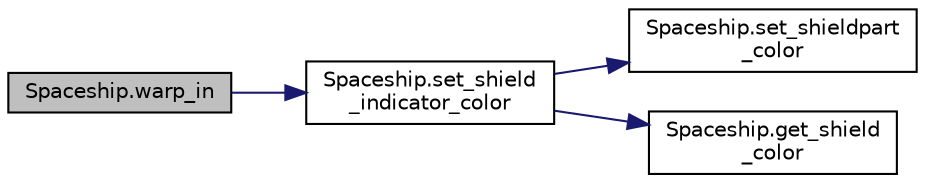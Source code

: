 digraph "Spaceship.warp_in"
{
  edge [fontname="Helvetica",fontsize="10",labelfontname="Helvetica",labelfontsize="10"];
  node [fontname="Helvetica",fontsize="10",shape=record];
  rankdir="LR";
  Node151 [label="Spaceship.warp_in",height=0.2,width=0.4,color="black", fillcolor="grey75", style="filled", fontcolor="black"];
  Node151 -> Node152 [color="midnightblue",fontsize="10",style="solid",fontname="Helvetica"];
  Node152 [label="Spaceship.set_shield\l_indicator_color",height=0.2,width=0.4,color="black", fillcolor="white", style="filled",URL="$class_spaceship.html#ade12946ccbbfffb92a864b710dc2217d",tooltip="Legt die Farben für die Schild-Viertelkreise fest "];
  Node152 -> Node153 [color="midnightblue",fontsize="10",style="solid",fontname="Helvetica"];
  Node153 [label="Spaceship.set_shieldpart\l_color",height=0.2,width=0.4,color="black", fillcolor="white", style="filled",URL="$class_spaceship.html#a0eaf7f4995770c01eafeabe3a43c2af3",tooltip="Legt die Farbe für ein Viertelkreis-Schildobject fest "];
  Node152 -> Node154 [color="midnightblue",fontsize="10",style="solid",fontname="Helvetica"];
  Node154 [label="Spaceship.get_shield\l_color",height=0.2,width=0.4,color="black", fillcolor="white", style="filled",URL="$class_spaceship.html#a78e68df6007c48431f1bddf304226948",tooltip="Berechnet die Schildfarbe für die prozentuale Schildstärke p "];
}
